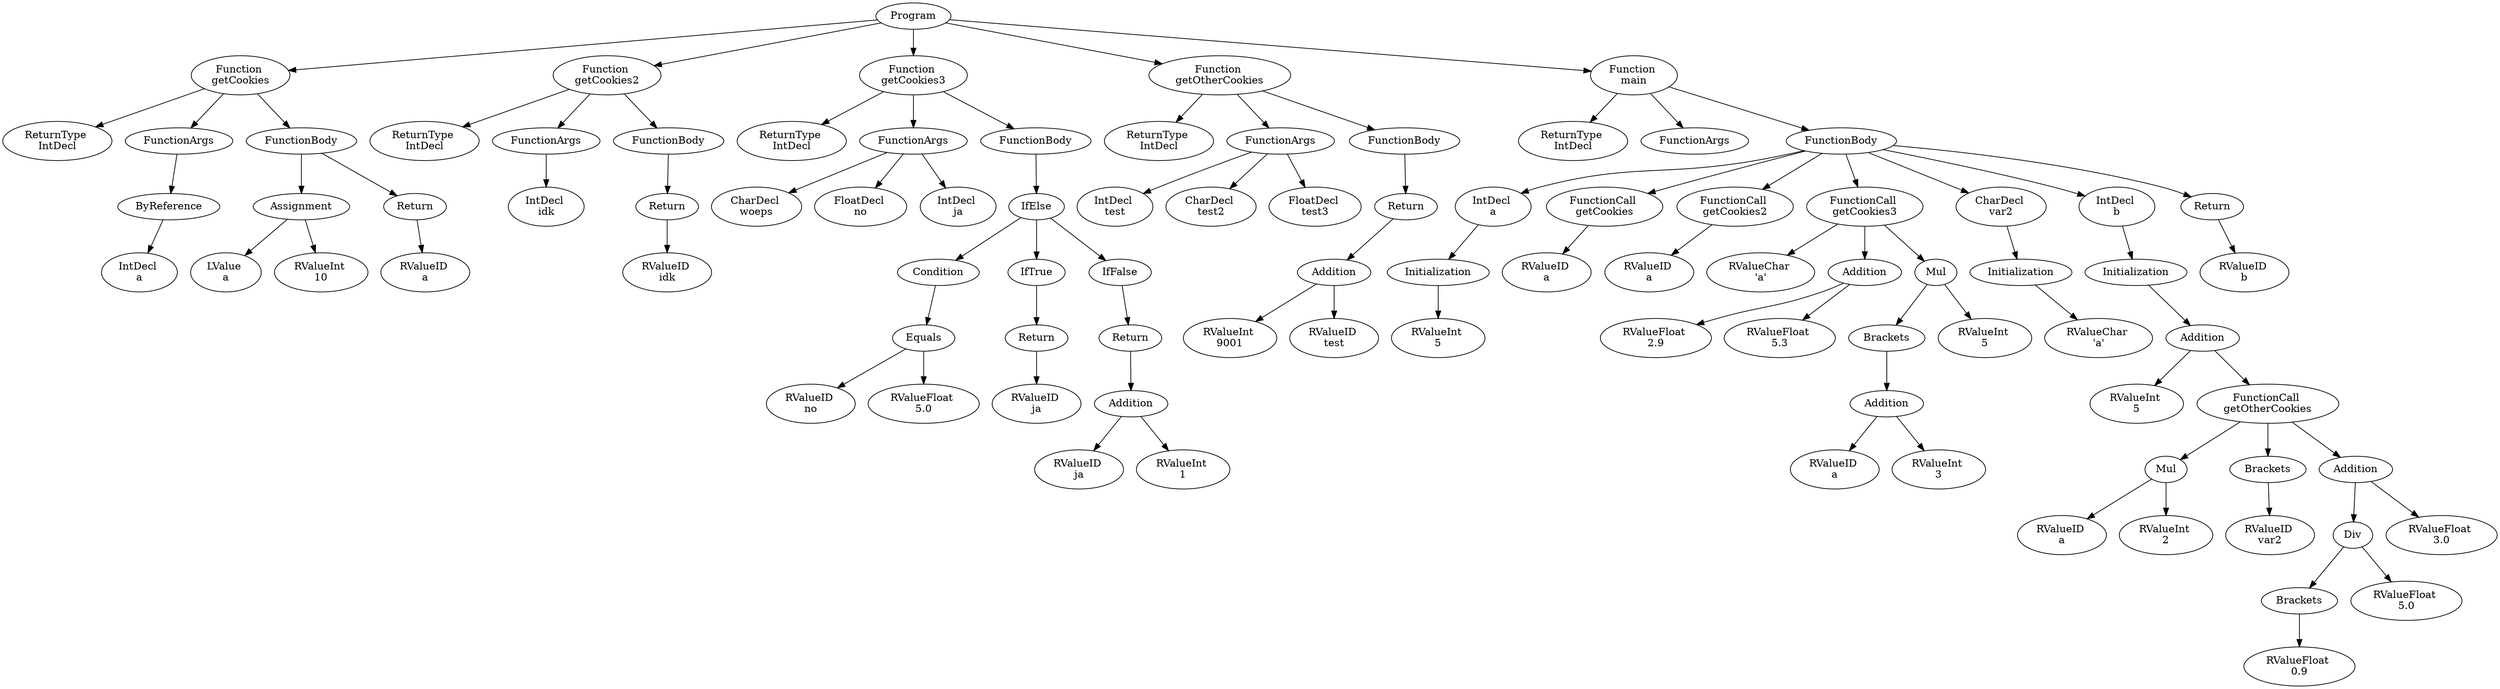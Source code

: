 digraph AST {
5 [label="Program"];
6 [label="Function \ngetCookies"];
7 [label="ReturnType \nIntDecl"];
8 [label="FunctionArgs"];
9 [label="ByReference"];
10 [label="IntDecl \na"];
9 -> 10;
8 -> 9;
11 [label="FunctionBody"];
12 [label="Assignment"];
13 [label="LValue \na"];
14 [label="RValueInt \n10"];
12 -> 13;
12 -> 14;
15 [label="Return"];
16 [label="RValueID \na"];
15 -> 16;
11 -> 12;
11 -> 15;
6 -> 7;
6 -> 8;
6 -> 11;
17 [label="Function \ngetCookies2"];
18 [label="ReturnType \nIntDecl"];
19 [label="FunctionArgs"];
20 [label="IntDecl \nidk"];
19 -> 20;
21 [label="FunctionBody"];
22 [label="Return"];
23 [label="RValueID \nidk"];
22 -> 23;
21 -> 22;
17 -> 18;
17 -> 19;
17 -> 21;
24 [label="Function \ngetCookies3"];
25 [label="ReturnType \nIntDecl"];
26 [label="FunctionArgs"];
27 [label="CharDecl \nwoeps"];
28 [label="FloatDecl \nno"];
29 [label="IntDecl \nja"];
26 -> 27;
26 -> 28;
26 -> 29;
30 [label="FunctionBody"];
31 [label="IfElse"];
32 [label="Condition"];
33 [label="Equals"];
34 [label="RValueID \nno"];
35 [label="RValueFloat \n5.0"];
33 -> 34;
33 -> 35;
32 -> 33;
36 [label="IfTrue"];
37 [label="Return"];
38 [label="RValueID \nja"];
37 -> 38;
36 -> 37;
39 [label="IfFalse"];
40 [label="Return"];
41 [label="Addition"];
42 [label="RValueID \nja"];
43 [label="RValueInt \n1"];
41 -> 42;
41 -> 43;
40 -> 41;
39 -> 40;
31 -> 32;
31 -> 36;
31 -> 39;
30 -> 31;
24 -> 25;
24 -> 26;
24 -> 30;
44 [label="Function \ngetOtherCookies"];
45 [label="ReturnType \nIntDecl"];
46 [label="FunctionArgs"];
47 [label="IntDecl \ntest"];
48 [label="CharDecl \ntest2"];
49 [label="FloatDecl \ntest3"];
46 -> 47;
46 -> 48;
46 -> 49;
50 [label="FunctionBody"];
51 [label="Return"];
52 [label="Addition"];
53 [label="RValueInt \n9001"];
54 [label="RValueID \ntest"];
52 -> 53;
52 -> 54;
51 -> 52;
50 -> 51;
44 -> 45;
44 -> 46;
44 -> 50;
55 [label="Function \nmain"];
56 [label="ReturnType \nIntDecl"];
57 [label="FunctionArgs"];
58 [label="FunctionBody"];
59 [label="IntDecl \na"];
60 [label="Initialization"];
61 [label="RValueInt \n5"];
60 -> 61;
59 -> 60;
62 [label="FunctionCall \ngetCookies"];
63 [label="RValueID \na"];
62 -> 63;
64 [label="FunctionCall \ngetCookies2"];
65 [label="RValueID \na"];
64 -> 65;
66 [label="FunctionCall \ngetCookies3"];
67 [label="RValueChar \n'a'"];
68 [label="Addition"];
69 [label="RValueFloat \n2.9"];
70 [label="RValueFloat \n5.3"];
68 -> 69;
68 -> 70;
71 [label="Mul"];
72 [label="Brackets"];
73 [label="Addition"];
74 [label="RValueID \na"];
75 [label="RValueInt \n3"];
73 -> 74;
73 -> 75;
72 -> 73;
76 [label="RValueInt \n5"];
71 -> 72;
71 -> 76;
66 -> 67;
66 -> 68;
66 -> 71;
77 [label="CharDecl \nvar2"];
78 [label="Initialization"];
79 [label="RValueChar \n'a'"];
78 -> 79;
77 -> 78;
80 [label="IntDecl \nb"];
81 [label="Initialization"];
82 [label="Addition"];
83 [label="RValueInt \n5"];
84 [label="FunctionCall \ngetOtherCookies"];
85 [label="Mul"];
86 [label="RValueID \na"];
87 [label="RValueInt \n2"];
85 -> 86;
85 -> 87;
88 [label="Brackets"];
89 [label="RValueID \nvar2"];
88 -> 89;
90 [label="Addition"];
91 [label="Div"];
92 [label="Brackets"];
93 [label="RValueFloat \n0.9"];
92 -> 93;
94 [label="RValueFloat \n5.0"];
91 -> 92;
91 -> 94;
95 [label="RValueFloat \n3.0"];
90 -> 91;
90 -> 95;
84 -> 85;
84 -> 88;
84 -> 90;
82 -> 83;
82 -> 84;
81 -> 82;
80 -> 81;
96 [label="Return"];
97 [label="RValueID \nb"];
96 -> 97;
58 -> 59;
58 -> 62;
58 -> 64;
58 -> 66;
58 -> 77;
58 -> 80;
58 -> 96;
55 -> 56;
55 -> 57;
55 -> 58;
5 -> 6;
5 -> 17;
5 -> 24;
5 -> 44;
5 -> 55;
}